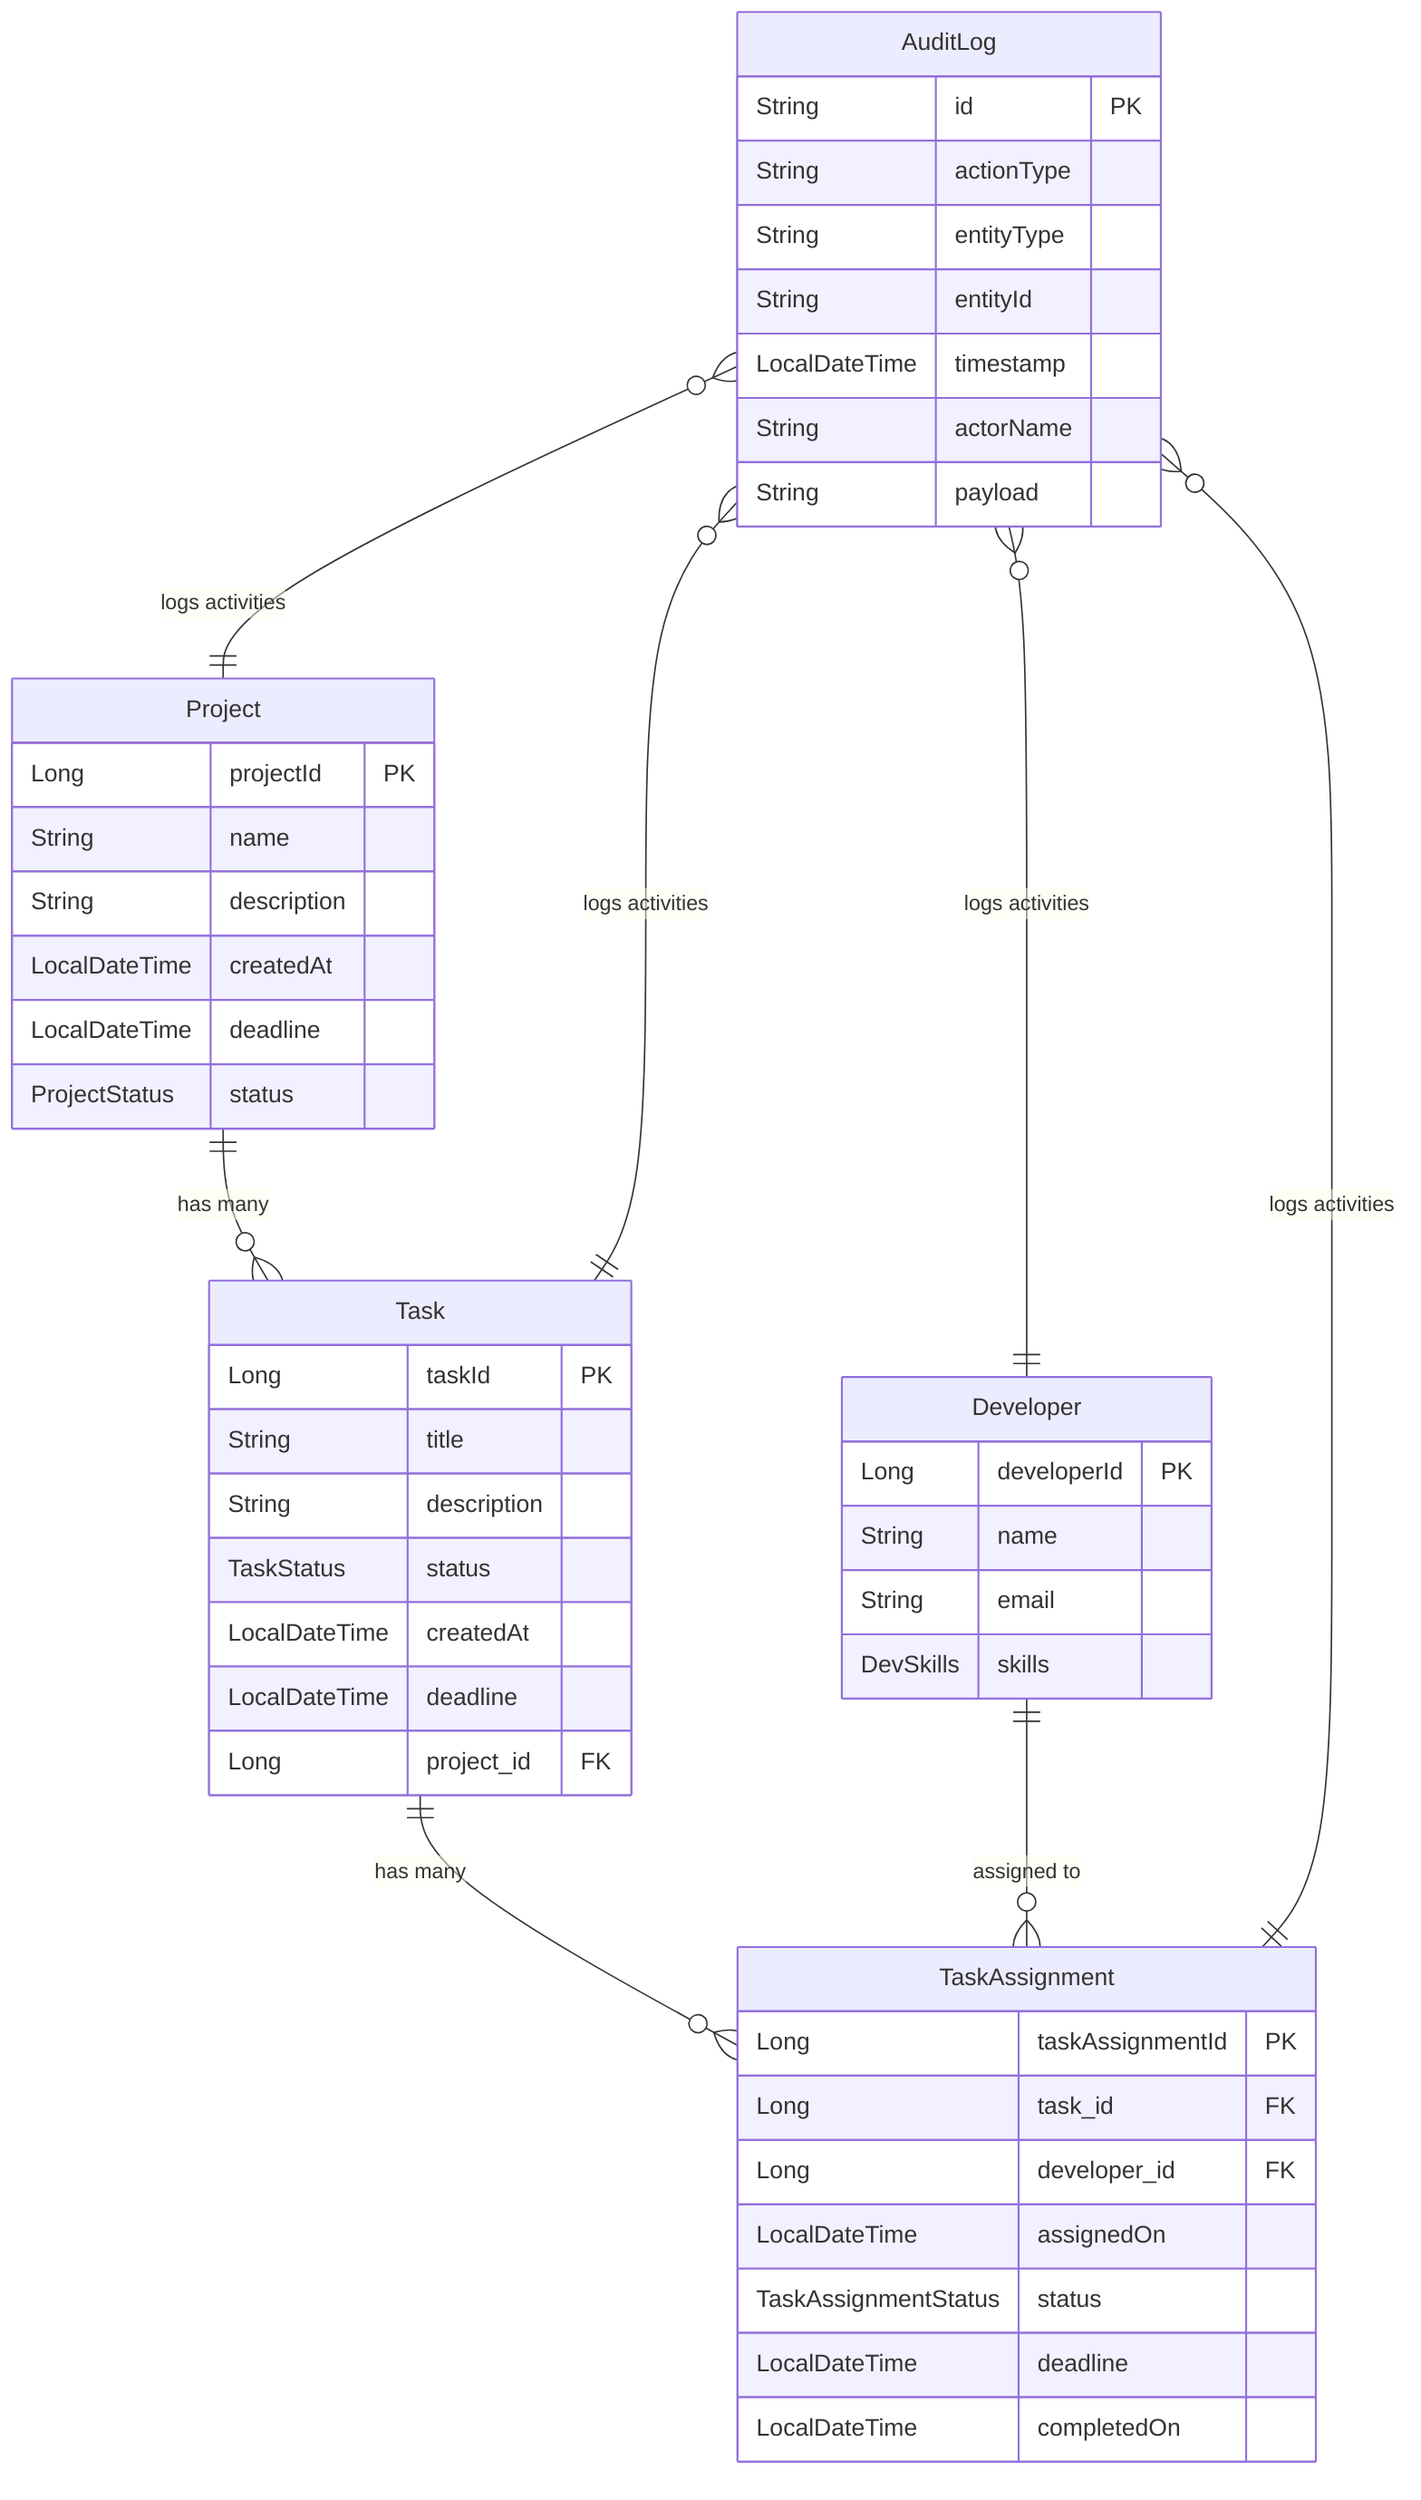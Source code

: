 erDiagram
    Project ||--o{ Task : "has many"
    Task ||--o{ TaskAssignment : "has many"
    Developer ||--o{ TaskAssignment : "assigned to"
    AuditLog }o--|| Project : "logs activities"
    AuditLog }o--|| Task : "logs activities" 
    AuditLog }o--|| Developer : "logs activities"
    AuditLog }o--|| TaskAssignment : "logs activities"

    Project {
        Long projectId PK
        String name
        String description
        LocalDateTime createdAt
        LocalDateTime deadline
        ProjectStatus status
    }

    Task {
        Long taskId PK
        String title
        String description
        TaskStatus status
        LocalDateTime createdAt
        LocalDateTime deadline
        Long project_id FK
    }

    Developer {
        Long developerId PK
        String name
        String email
        DevSkills skills
    }

    TaskAssignment {
        Long taskAssignmentId PK
        Long task_id FK
        Long developer_id FK
        LocalDateTime assignedOn
        TaskAssignmentStatus status
        LocalDateTime deadline
        LocalDateTime completedOn
    }

    AuditLog {
        String id PK
        String actionType
        String entityType
        String entityId
        LocalDateTime timestamp
        String actorName
        String payload
    }